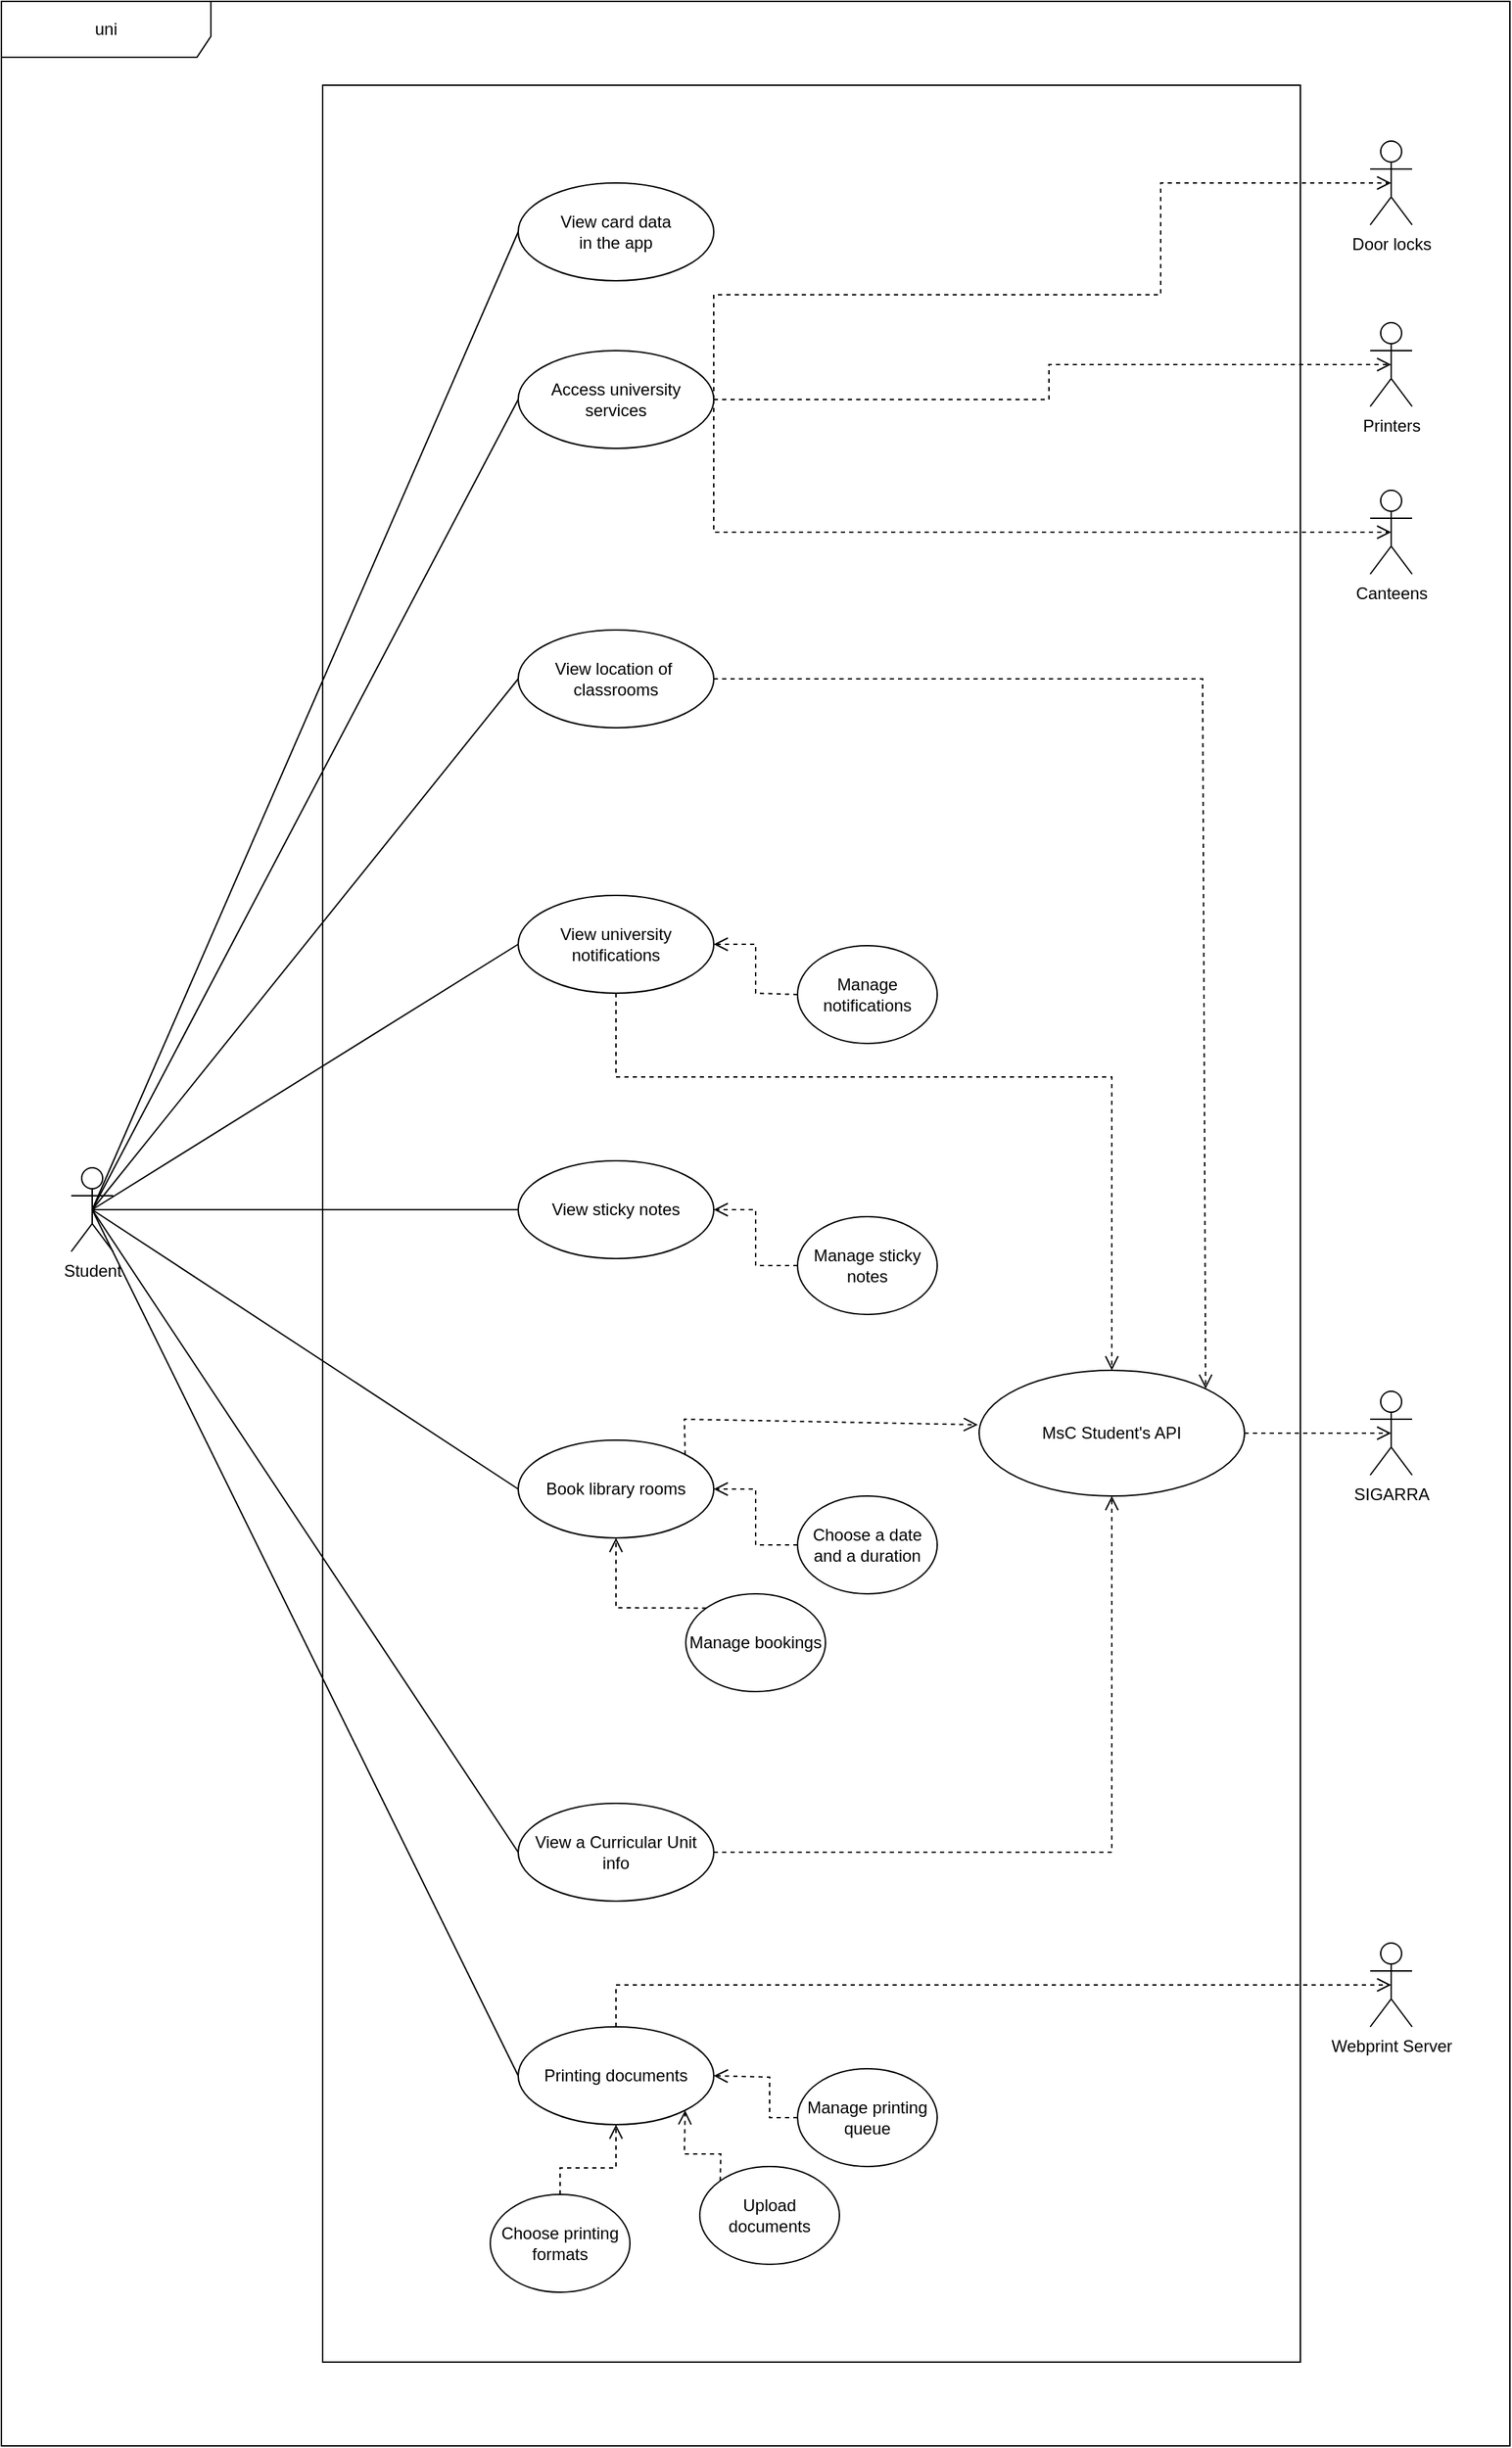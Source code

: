 <mxfile version="17.2.3" type="device"><diagram name="Page-1" id="e7e014a7-5840-1c2e-5031-d8a46d1fe8dd"><mxGraphModel dx="1422" dy="709" grid="1" gridSize="10" guides="1" tooltips="1" connect="1" arrows="1" fold="1" page="1" pageScale="1" pageWidth="1169" pageHeight="826" background="none" math="0" shadow="0"><root><mxCell id="0"/><mxCell id="1" parent="0"/><mxCell id="cancNr_CZB2pUsivO69R-43" value="uni" style="shape=umlFrame;whiteSpace=wrap;html=1;width=150;height=40;" parent="1" vertex="1"><mxGeometry x="320" y="80" width="1080" height="1750" as="geometry"/></mxCell><mxCell id="cancNr_CZB2pUsivO69R-52" value="" style="html=1;verticalAlign=top;" parent="1" vertex="1"><mxGeometry x="550" y="140" width="700" height="1630" as="geometry"/></mxCell><mxCell id="cancNr_CZB2pUsivO69R-44" value="&lt;div&gt;Student&lt;/div&gt;" style="shape=umlActor;verticalLabelPosition=bottom;verticalAlign=top;html=1;outlineConnect=0;fillColor=rgb(255, 255, 255);strokeColor=rgb(0, 0, 0);fontColor=rgb(0, 0, 0);" parent="1" vertex="1"><mxGeometry x="370" y="915" width="30" height="60" as="geometry"/></mxCell><mxCell id="cancNr_CZB2pUsivO69R-49" value="View card data&lt;br&gt;in the app" style="ellipse;whiteSpace=wrap;html=1;" parent="1" vertex="1"><mxGeometry x="690" y="210" width="140" height="70" as="geometry"/></mxCell><mxCell id="cancNr_CZB2pUsivO69R-57" value="Door locks" style="shape=umlActor;verticalLabelPosition=bottom;verticalAlign=top;html=1;outlineConnect=0;fillColor=rgb(255, 255, 255);strokeColor=rgb(0, 0, 0);fontColor=rgb(0, 0, 0);" parent="1" vertex="1"><mxGeometry x="1300" y="180" width="30" height="60" as="geometry"/></mxCell><mxCell id="AEIaESDtm4KYF-DPF8dB-1" value="" style="endArrow=none;html=1;rounded=0;exitX=0.5;exitY=0.5;exitDx=0;exitDy=0;exitPerimeter=0;entryX=0;entryY=0.5;entryDx=0;entryDy=0;" edge="1" parent="1" source="cancNr_CZB2pUsivO69R-44" target="cancNr_CZB2pUsivO69R-49"><mxGeometry width="50" height="50" relative="1" as="geometry"><mxPoint x="700" y="560" as="sourcePoint"/><mxPoint x="750" y="510" as="targetPoint"/></mxGeometry></mxCell><mxCell id="AEIaESDtm4KYF-DPF8dB-3" value="Access university&lt;br&gt;services" style="ellipse;whiteSpace=wrap;html=1;" vertex="1" parent="1"><mxGeometry x="690" y="330" width="140" height="70" as="geometry"/></mxCell><mxCell id="AEIaESDtm4KYF-DPF8dB-4" value="View location of&amp;nbsp;&lt;br&gt;classrooms" style="ellipse;whiteSpace=wrap;html=1;" vertex="1" parent="1"><mxGeometry x="690" y="530" width="140" height="70" as="geometry"/></mxCell><mxCell id="AEIaESDtm4KYF-DPF8dB-5" value="View university notifications" style="ellipse;whiteSpace=wrap;html=1;" vertex="1" parent="1"><mxGeometry x="690" y="720" width="140" height="70" as="geometry"/></mxCell><mxCell id="AEIaESDtm4KYF-DPF8dB-6" value="View sticky notes" style="ellipse;whiteSpace=wrap;html=1;" vertex="1" parent="1"><mxGeometry x="690" y="910" width="140" height="70" as="geometry"/></mxCell><mxCell id="AEIaESDtm4KYF-DPF8dB-7" value="Book library rooms" style="ellipse;whiteSpace=wrap;html=1;" vertex="1" parent="1"><mxGeometry x="690" y="1110" width="140" height="70" as="geometry"/></mxCell><mxCell id="AEIaESDtm4KYF-DPF8dB-8" value="" style="endArrow=none;html=1;rounded=0;exitX=0.5;exitY=0.5;exitDx=0;exitDy=0;exitPerimeter=0;entryX=0;entryY=0.5;entryDx=0;entryDy=0;" edge="1" parent="1" source="cancNr_CZB2pUsivO69R-44" target="AEIaESDtm4KYF-DPF8dB-3"><mxGeometry width="50" height="50" relative="1" as="geometry"><mxPoint x="700" y="460" as="sourcePoint"/><mxPoint x="750" y="410" as="targetPoint"/></mxGeometry></mxCell><mxCell id="AEIaESDtm4KYF-DPF8dB-9" value="Printers" style="shape=umlActor;verticalLabelPosition=bottom;verticalAlign=top;html=1;outlineConnect=0;fillColor=rgb(255, 255, 255);strokeColor=rgb(0, 0, 0);fontColor=rgb(0, 0, 0);" vertex="1" parent="1"><mxGeometry x="1300" y="310" width="30" height="60" as="geometry"/></mxCell><mxCell id="AEIaESDtm4KYF-DPF8dB-10" value="Canteens" style="shape=umlActor;verticalLabelPosition=bottom;verticalAlign=top;html=1;outlineConnect=0;fillColor=rgb(255, 255, 255);strokeColor=rgb(0, 0, 0);fontColor=rgb(0, 0, 0);" vertex="1" parent="1"><mxGeometry x="1300" y="430" width="30" height="60" as="geometry"/></mxCell><mxCell id="AEIaESDtm4KYF-DPF8dB-11" value="" style="html=1;verticalAlign=bottom;endArrow=open;dashed=1;endSize=8;rounded=0;exitX=1;exitY=0.5;exitDx=0;exitDy=0;entryX=0.5;entryY=0.5;entryDx=0;entryDy=0;entryPerimeter=0;" edge="1" parent="1" source="AEIaESDtm4KYF-DPF8dB-3" target="cancNr_CZB2pUsivO69R-57"><mxGeometry relative="1" as="geometry"><mxPoint x="760" y="560" as="sourcePoint"/><mxPoint x="680" y="560" as="targetPoint"/><Array as="points"><mxPoint x="830" y="290"/><mxPoint x="1150" y="290"/><mxPoint x="1150" y="210"/></Array></mxGeometry></mxCell><mxCell id="AEIaESDtm4KYF-DPF8dB-12" value="" style="html=1;verticalAlign=bottom;endArrow=open;dashed=1;endSize=8;rounded=0;exitX=1;exitY=0.5;exitDx=0;exitDy=0;entryX=0.5;entryY=0.5;entryDx=0;entryDy=0;entryPerimeter=0;" edge="1" parent="1" source="AEIaESDtm4KYF-DPF8dB-3" target="AEIaESDtm4KYF-DPF8dB-9"><mxGeometry relative="1" as="geometry"><mxPoint x="840" y="355" as="sourcePoint"/><mxPoint x="1205" y="220" as="targetPoint"/><Array as="points"><mxPoint x="1070" y="365"/><mxPoint x="1070" y="340"/></Array></mxGeometry></mxCell><mxCell id="AEIaESDtm4KYF-DPF8dB-13" value="" style="html=1;verticalAlign=bottom;endArrow=open;dashed=1;endSize=8;rounded=0;exitX=1;exitY=0.5;exitDx=0;exitDy=0;entryX=0.5;entryY=0.5;entryDx=0;entryDy=0;entryPerimeter=0;" edge="1" parent="1" source="AEIaESDtm4KYF-DPF8dB-3" target="AEIaESDtm4KYF-DPF8dB-10"><mxGeometry relative="1" as="geometry"><mxPoint x="850" y="365" as="sourcePoint"/><mxPoint x="1215" y="230" as="targetPoint"/><Array as="points"><mxPoint x="830" y="460"/></Array></mxGeometry></mxCell><mxCell id="AEIaESDtm4KYF-DPF8dB-15" value="" style="endArrow=none;html=1;rounded=0;exitX=0.5;exitY=0.5;exitDx=0;exitDy=0;exitPerimeter=0;entryX=0;entryY=0.5;entryDx=0;entryDy=0;" edge="1" parent="1" source="cancNr_CZB2pUsivO69R-44" target="AEIaESDtm4KYF-DPF8dB-4"><mxGeometry width="50" height="50" relative="1" as="geometry"><mxPoint x="700" y="610" as="sourcePoint"/><mxPoint x="750" y="560" as="targetPoint"/></mxGeometry></mxCell><mxCell id="AEIaESDtm4KYF-DPF8dB-16" value="Manage notifications" style="ellipse;whiteSpace=wrap;html=1;" vertex="1" parent="1"><mxGeometry x="890" y="756" width="100" height="70" as="geometry"/></mxCell><mxCell id="AEIaESDtm4KYF-DPF8dB-17" value="" style="html=1;verticalAlign=bottom;endArrow=open;dashed=1;endSize=8;rounded=0;exitX=0;exitY=0.5;exitDx=0;exitDy=0;entryX=1;entryY=0.5;entryDx=0;entryDy=0;" edge="1" parent="1" source="AEIaESDtm4KYF-DPF8dB-16" target="AEIaESDtm4KYF-DPF8dB-5"><mxGeometry relative="1" as="geometry"><mxPoint x="760" y="700" as="sourcePoint"/><mxPoint x="680" y="700" as="targetPoint"/><Array as="points"><mxPoint x="860" y="790"/><mxPoint x="860" y="755"/></Array></mxGeometry></mxCell><mxCell id="AEIaESDtm4KYF-DPF8dB-18" value="" style="endArrow=none;html=1;rounded=0;exitX=0.5;exitY=0.5;exitDx=0;exitDy=0;exitPerimeter=0;entryX=0;entryY=0.5;entryDx=0;entryDy=0;" edge="1" parent="1" source="cancNr_CZB2pUsivO69R-44" target="AEIaESDtm4KYF-DPF8dB-5"><mxGeometry width="50" height="50" relative="1" as="geometry"><mxPoint x="700" y="730" as="sourcePoint"/><mxPoint x="750" y="680" as="targetPoint"/></mxGeometry></mxCell><mxCell id="AEIaESDtm4KYF-DPF8dB-20" value="" style="html=1;verticalAlign=bottom;endArrow=open;dashed=1;endSize=8;rounded=0;exitX=0;exitY=0.5;exitDx=0;exitDy=0;entryX=1;entryY=0.5;entryDx=0;entryDy=0;" edge="1" parent="1" source="AEIaESDtm4KYF-DPF8dB-38" target="AEIaESDtm4KYF-DPF8dB-6"><mxGeometry relative="1" as="geometry"><mxPoint x="870.503" y="980.251" as="sourcePoint"/><mxPoint x="680" y="860" as="targetPoint"/><Array as="points"><mxPoint x="860" y="985"/><mxPoint x="860" y="945"/></Array></mxGeometry></mxCell><mxCell id="AEIaESDtm4KYF-DPF8dB-22" value="" style="endArrow=none;html=1;rounded=0;exitX=0.5;exitY=0.5;exitDx=0;exitDy=0;exitPerimeter=0;entryX=0;entryY=0.5;entryDx=0;entryDy=0;" edge="1" parent="1" source="cancNr_CZB2pUsivO69R-44" target="AEIaESDtm4KYF-DPF8dB-6"><mxGeometry width="50" height="50" relative="1" as="geometry"><mxPoint x="700" y="890" as="sourcePoint"/><mxPoint x="750" y="840" as="targetPoint"/></mxGeometry></mxCell><mxCell id="AEIaESDtm4KYF-DPF8dB-25" value="" style="html=1;verticalAlign=bottom;endArrow=open;dashed=1;endSize=8;rounded=0;exitX=0;exitY=0;exitDx=0;exitDy=0;entryX=0.5;entryY=1;entryDx=0;entryDy=0;" edge="1" parent="1" source="AEIaESDtm4KYF-DPF8dB-40" target="AEIaESDtm4KYF-DPF8dB-7"><mxGeometry relative="1" as="geometry"><mxPoint x="820" y="1300" as="sourcePoint"/><mxPoint x="680" y="1110" as="targetPoint"/><Array as="points"><mxPoint x="760" y="1230"/></Array></mxGeometry></mxCell><mxCell id="AEIaESDtm4KYF-DPF8dB-26" value="" style="html=1;verticalAlign=bottom;endArrow=open;dashed=1;endSize=8;rounded=0;exitX=0;exitY=0.5;exitDx=0;exitDy=0;entryX=1;entryY=0.5;entryDx=0;entryDy=0;" edge="1" parent="1" source="AEIaESDtm4KYF-DPF8dB-39" target="AEIaESDtm4KYF-DPF8dB-7"><mxGeometry relative="1" as="geometry"><mxPoint x="890.503" y="1230.251" as="sourcePoint"/><mxPoint x="680" y="1110" as="targetPoint"/><Array as="points"><mxPoint x="860" y="1185"/><mxPoint x="860" y="1145"/></Array></mxGeometry></mxCell><mxCell id="AEIaESDtm4KYF-DPF8dB-28" value="" style="endArrow=none;html=1;rounded=0;exitX=0;exitY=0.5;exitDx=0;exitDy=0;entryX=0.5;entryY=0.5;entryDx=0;entryDy=0;entryPerimeter=0;" edge="1" parent="1" source="AEIaESDtm4KYF-DPF8dB-7" target="cancNr_CZB2pUsivO69R-44"><mxGeometry width="50" height="50" relative="1" as="geometry"><mxPoint x="680" y="1040" as="sourcePoint"/><mxPoint x="730" y="990" as="targetPoint"/></mxGeometry></mxCell><mxCell id="AEIaESDtm4KYF-DPF8dB-29" value="Printing documents" style="ellipse;whiteSpace=wrap;html=1;" vertex="1" parent="1"><mxGeometry x="690" y="1530" width="140" height="70" as="geometry"/></mxCell><mxCell id="AEIaESDtm4KYF-DPF8dB-34" value="" style="html=1;verticalAlign=bottom;endArrow=open;dashed=1;endSize=8;rounded=0;entryX=0.5;entryY=1;entryDx=0;entryDy=0;exitX=0.5;exitY=0;exitDx=0;exitDy=0;" edge="1" parent="1" source="AEIaESDtm4KYF-DPF8dB-41" target="AEIaESDtm4KYF-DPF8dB-29"><mxGeometry relative="1" as="geometry"><mxPoint x="714" y="1641" as="sourcePoint"/><mxPoint x="660" y="1641" as="targetPoint"/><Array as="points"><mxPoint x="720" y="1631"/><mxPoint x="760" y="1631"/></Array></mxGeometry></mxCell><mxCell id="AEIaESDtm4KYF-DPF8dB-35" value="" style="html=1;verticalAlign=bottom;endArrow=open;dashed=1;endSize=8;rounded=0;exitX=0;exitY=0;exitDx=0;exitDy=0;entryX=1;entryY=1;entryDx=0;entryDy=0;" edge="1" parent="1" source="AEIaESDtm4KYF-DPF8dB-43" target="AEIaESDtm4KYF-DPF8dB-29"><mxGeometry relative="1" as="geometry"><mxPoint x="810.503" y="1673.251" as="sourcePoint"/><mxPoint x="660" y="1641" as="targetPoint"/><Array as="points"><mxPoint x="835" y="1621"/><mxPoint x="809" y="1621"/></Array></mxGeometry></mxCell><mxCell id="AEIaESDtm4KYF-DPF8dB-36" value="" style="html=1;verticalAlign=bottom;endArrow=open;dashed=1;endSize=8;rounded=0;exitX=0;exitY=0.5;exitDx=0;exitDy=0;entryX=1;entryY=0.5;entryDx=0;entryDy=0;" edge="1" parent="1" source="AEIaESDtm4KYF-DPF8dB-42" target="AEIaESDtm4KYF-DPF8dB-29"><mxGeometry relative="1" as="geometry"><mxPoint x="873.503" y="1599.251" as="sourcePoint"/><mxPoint x="660" y="1641" as="targetPoint"/><Array as="points"><mxPoint x="870" y="1595"/><mxPoint x="870" y="1566"/></Array></mxGeometry></mxCell><mxCell id="AEIaESDtm4KYF-DPF8dB-37" value="View a Curricular Unit&lt;br&gt;info" style="ellipse;whiteSpace=wrap;html=1;" vertex="1" parent="1"><mxGeometry x="690" y="1370" width="140" height="70" as="geometry"/></mxCell><mxCell id="AEIaESDtm4KYF-DPF8dB-38" value="Manage sticky notes" style="ellipse;whiteSpace=wrap;html=1;" vertex="1" parent="1"><mxGeometry x="890" y="950" width="100" height="70" as="geometry"/></mxCell><mxCell id="AEIaESDtm4KYF-DPF8dB-39" value="Choose a date and a duration" style="ellipse;whiteSpace=wrap;html=1;" vertex="1" parent="1"><mxGeometry x="890" y="1150" width="100" height="70" as="geometry"/></mxCell><mxCell id="AEIaESDtm4KYF-DPF8dB-40" value="Manage bookings" style="ellipse;whiteSpace=wrap;html=1;" vertex="1" parent="1"><mxGeometry x="810" y="1220" width="100" height="70" as="geometry"/></mxCell><mxCell id="AEIaESDtm4KYF-DPF8dB-41" value="Choose printing formats" style="ellipse;whiteSpace=wrap;html=1;" vertex="1" parent="1"><mxGeometry x="670" y="1650" width="100" height="70" as="geometry"/></mxCell><mxCell id="AEIaESDtm4KYF-DPF8dB-42" value="Manage printing queue" style="ellipse;whiteSpace=wrap;html=1;" vertex="1" parent="1"><mxGeometry x="890" y="1560" width="100" height="70" as="geometry"/></mxCell><mxCell id="AEIaESDtm4KYF-DPF8dB-43" value="Upload documents" style="ellipse;whiteSpace=wrap;html=1;" vertex="1" parent="1"><mxGeometry x="820" y="1630" width="100" height="70" as="geometry"/></mxCell><mxCell id="AEIaESDtm4KYF-DPF8dB-47" value="" style="endArrow=none;html=1;rounded=0;exitX=0.5;exitY=0.5;exitDx=0;exitDy=0;exitPerimeter=0;entryX=0;entryY=0.5;entryDx=0;entryDy=0;" edge="1" parent="1" source="cancNr_CZB2pUsivO69R-44" target="AEIaESDtm4KYF-DPF8dB-29"><mxGeometry width="50" height="50" relative="1" as="geometry"><mxPoint x="1580" y="1010" as="sourcePoint"/><mxPoint x="1630" y="960" as="targetPoint"/></mxGeometry></mxCell><mxCell id="AEIaESDtm4KYF-DPF8dB-48" value="" style="endArrow=none;html=1;rounded=0;exitX=0.5;exitY=0.5;exitDx=0;exitDy=0;exitPerimeter=0;entryX=0;entryY=0.5;entryDx=0;entryDy=0;" edge="1" parent="1" source="cancNr_CZB2pUsivO69R-44" target="AEIaESDtm4KYF-DPF8dB-37"><mxGeometry width="50" height="50" relative="1" as="geometry"><mxPoint x="690" y="1310" as="sourcePoint"/><mxPoint x="740" y="1260" as="targetPoint"/></mxGeometry></mxCell><mxCell id="AEIaESDtm4KYF-DPF8dB-49" value="MsC Student's API" style="ellipse;whiteSpace=wrap;html=1;" vertex="1" parent="1"><mxGeometry x="1020" y="1060" width="190" height="90" as="geometry"/></mxCell><mxCell id="AEIaESDtm4KYF-DPF8dB-50" value="" style="html=1;verticalAlign=bottom;endArrow=open;dashed=1;endSize=8;rounded=0;exitX=1;exitY=0;exitDx=0;exitDy=0;entryX=-0.005;entryY=0.433;entryDx=0;entryDy=0;entryPerimeter=0;" edge="1" parent="1" source="AEIaESDtm4KYF-DPF8dB-7" target="AEIaESDtm4KYF-DPF8dB-49"><mxGeometry relative="1" as="geometry"><mxPoint x="750" y="1120" as="sourcePoint"/><mxPoint x="670" y="1120" as="targetPoint"/><Array as="points"><mxPoint x="809" y="1095"/></Array></mxGeometry></mxCell><mxCell id="AEIaESDtm4KYF-DPF8dB-52" value="SIGARRA" style="shape=umlActor;verticalLabelPosition=bottom;verticalAlign=top;html=1;outlineConnect=0;fillColor=rgb(255, 255, 255);strokeColor=rgb(0, 0, 0);fontColor=rgb(0, 0, 0);" vertex="1" parent="1"><mxGeometry x="1300" y="1075" width="30" height="60" as="geometry"/></mxCell><mxCell id="AEIaESDtm4KYF-DPF8dB-53" value="Webprint Server" style="shape=umlActor;verticalLabelPosition=bottom;verticalAlign=top;html=1;outlineConnect=0;fillColor=rgb(255, 255, 255);strokeColor=rgb(0, 0, 0);fontColor=rgb(0, 0, 0);" vertex="1" parent="1"><mxGeometry x="1300" y="1470" width="30" height="60" as="geometry"/></mxCell><mxCell id="AEIaESDtm4KYF-DPF8dB-55" value="" style="html=1;verticalAlign=bottom;endArrow=open;dashed=1;endSize=8;rounded=0;exitX=0.5;exitY=1;exitDx=0;exitDy=0;entryX=0.5;entryY=0;entryDx=0;entryDy=0;" edge="1" parent="1" source="AEIaESDtm4KYF-DPF8dB-5" target="AEIaESDtm4KYF-DPF8dB-49"><mxGeometry relative="1" as="geometry"><mxPoint x="750" y="1110" as="sourcePoint"/><mxPoint x="670" y="1110" as="targetPoint"/><Array as="points"><mxPoint x="760" y="850"/><mxPoint x="1115" y="850"/></Array></mxGeometry></mxCell><mxCell id="AEIaESDtm4KYF-DPF8dB-56" value="" style="html=1;verticalAlign=bottom;endArrow=open;dashed=1;endSize=8;rounded=0;exitX=1;exitY=0.5;exitDx=0;exitDy=0;entryX=0.5;entryY=1;entryDx=0;entryDy=0;" edge="1" parent="1" source="AEIaESDtm4KYF-DPF8dB-37" target="AEIaESDtm4KYF-DPF8dB-49"><mxGeometry relative="1" as="geometry"><mxPoint x="750" y="1340" as="sourcePoint"/><mxPoint x="670" y="1340" as="targetPoint"/><Array as="points"><mxPoint x="1115" y="1405"/></Array></mxGeometry></mxCell><mxCell id="AEIaESDtm4KYF-DPF8dB-57" value="" style="html=1;verticalAlign=bottom;endArrow=open;dashed=1;endSize=8;rounded=0;exitX=0.5;exitY=0;exitDx=0;exitDy=0;entryX=0.5;entryY=0.5;entryDx=0;entryDy=0;entryPerimeter=0;" edge="1" parent="1" source="AEIaESDtm4KYF-DPF8dB-29" target="AEIaESDtm4KYF-DPF8dB-53"><mxGeometry relative="1" as="geometry"><mxPoint x="750" y="1550" as="sourcePoint"/><mxPoint x="670" y="1550" as="targetPoint"/><Array as="points"><mxPoint x="760" y="1500"/></Array></mxGeometry></mxCell><mxCell id="AEIaESDtm4KYF-DPF8dB-59" value="" style="html=1;verticalAlign=bottom;endArrow=open;dashed=1;endSize=8;rounded=0;exitX=1;exitY=0.5;exitDx=0;exitDy=0;entryX=0.5;entryY=0.5;entryDx=0;entryDy=0;entryPerimeter=0;" edge="1" parent="1" source="AEIaESDtm4KYF-DPF8dB-49" target="AEIaESDtm4KYF-DPF8dB-52"><mxGeometry relative="1" as="geometry"><mxPoint x="750" y="1220" as="sourcePoint"/><mxPoint x="670" y="1220" as="targetPoint"/></mxGeometry></mxCell><mxCell id="AEIaESDtm4KYF-DPF8dB-60" value="" style="html=1;verticalAlign=bottom;endArrow=open;dashed=1;endSize=8;rounded=0;exitX=1;exitY=0.5;exitDx=0;exitDy=0;entryX=1;entryY=0;entryDx=0;entryDy=0;" edge="1" parent="1" source="AEIaESDtm4KYF-DPF8dB-4" target="AEIaESDtm4KYF-DPF8dB-49"><mxGeometry relative="1" as="geometry"><mxPoint x="810" y="780" as="sourcePoint"/><mxPoint x="730" y="780" as="targetPoint"/><Array as="points"><mxPoint x="1180" y="565"/></Array></mxGeometry></mxCell></root></mxGraphModel></diagram></mxfile>